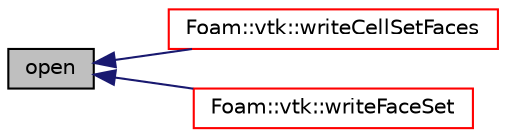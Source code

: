 digraph "open"
{
  bgcolor="transparent";
  edge [fontname="Helvetica",fontsize="10",labelfontname="Helvetica",labelfontsize="10"];
  node [fontname="Helvetica",fontsize="10",shape=record];
  rankdir="LR";
  Node1 [label="open",height=0.2,width=0.4,color="black", fillcolor="grey75", style="filled" fontcolor="black"];
  Node1 -> Node2 [dir="back",color="midnightblue",fontsize="10",style="solid",fontname="Helvetica"];
  Node2 [label="Foam::vtk::writeCellSetFaces",height=0.2,width=0.4,color="red",URL="$namespaceFoam_1_1vtk.html#a4bcc9ae0fd0d1d4c3f22fc034a610f28",tooltip="Write perimeter faces of cellset to vtk polydata file. "];
  Node1 -> Node3 [dir="back",color="midnightblue",fontsize="10",style="solid",fontname="Helvetica"];
  Node3 [label="Foam::vtk::writeFaceSet",height=0.2,width=0.4,color="red",URL="$namespaceFoam_1_1vtk.html#acc1a7e7ac409a2bf4be571cfb6e59d2f",tooltip="Write faceSet as VTK polydata file. "];
}
